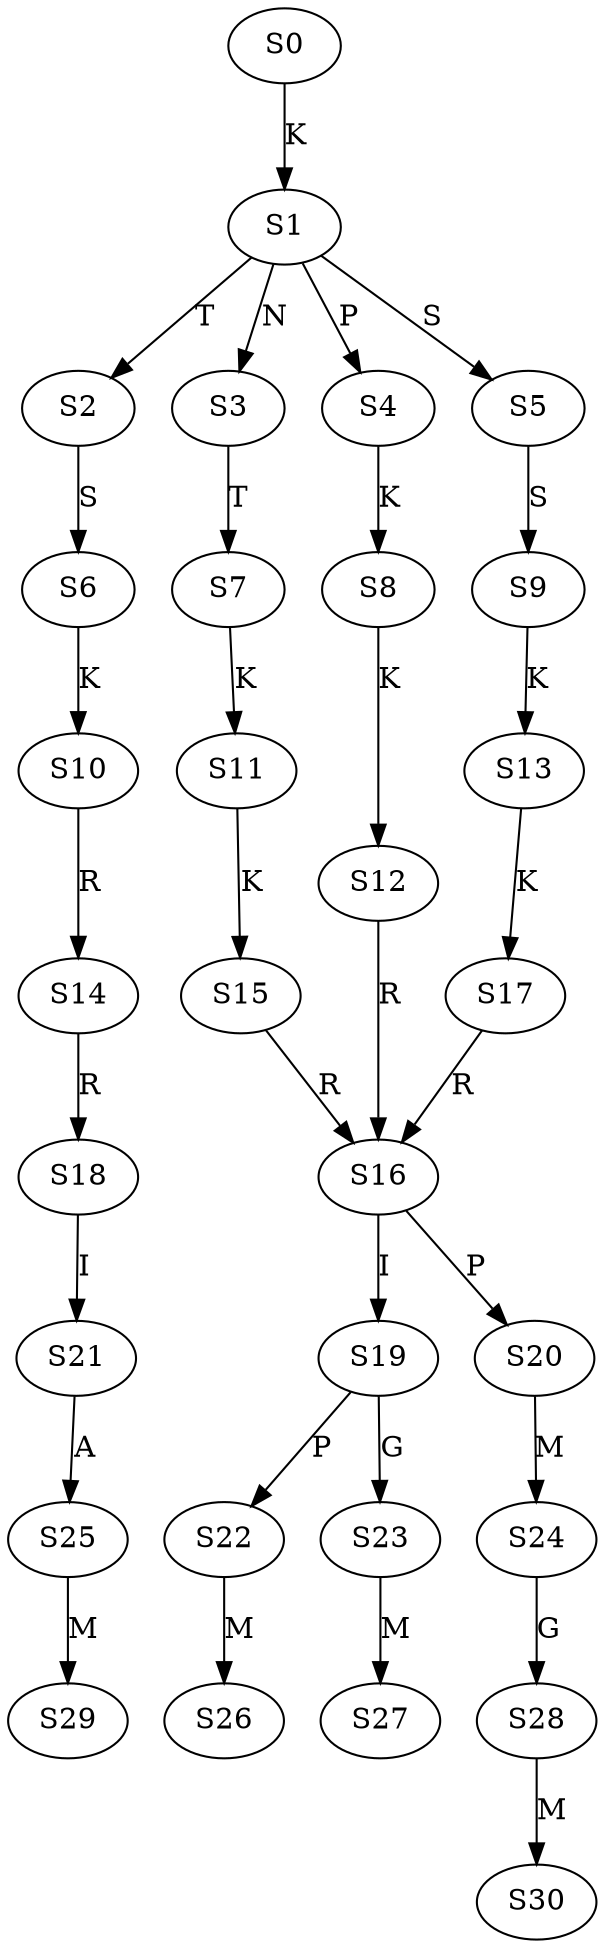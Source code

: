 strict digraph  {
	S0 -> S1 [ label = K ];
	S1 -> S2 [ label = T ];
	S1 -> S3 [ label = N ];
	S1 -> S4 [ label = P ];
	S1 -> S5 [ label = S ];
	S2 -> S6 [ label = S ];
	S3 -> S7 [ label = T ];
	S4 -> S8 [ label = K ];
	S5 -> S9 [ label = S ];
	S6 -> S10 [ label = K ];
	S7 -> S11 [ label = K ];
	S8 -> S12 [ label = K ];
	S9 -> S13 [ label = K ];
	S10 -> S14 [ label = R ];
	S11 -> S15 [ label = K ];
	S12 -> S16 [ label = R ];
	S13 -> S17 [ label = K ];
	S14 -> S18 [ label = R ];
	S15 -> S16 [ label = R ];
	S16 -> S19 [ label = I ];
	S16 -> S20 [ label = P ];
	S17 -> S16 [ label = R ];
	S18 -> S21 [ label = I ];
	S19 -> S22 [ label = P ];
	S19 -> S23 [ label = G ];
	S20 -> S24 [ label = M ];
	S21 -> S25 [ label = A ];
	S22 -> S26 [ label = M ];
	S23 -> S27 [ label = M ];
	S24 -> S28 [ label = G ];
	S25 -> S29 [ label = M ];
	S28 -> S30 [ label = M ];
}
